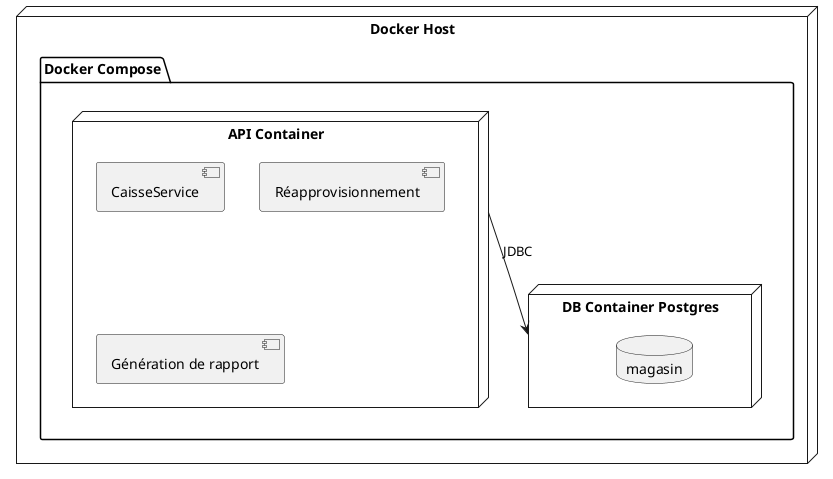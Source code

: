 @startuml

node "Docker Host" as Host {
  folder "Docker Compose" {
    node "API Container" as API {
     
    component "CaisseService"
    component "Réapprovisionnement"
    component "Génération de rapport"
    
    }
    node "DB Container Postgres" as DB {
      database "magasin"
    }
  }
}

API --> DB : JDBC

@enduml